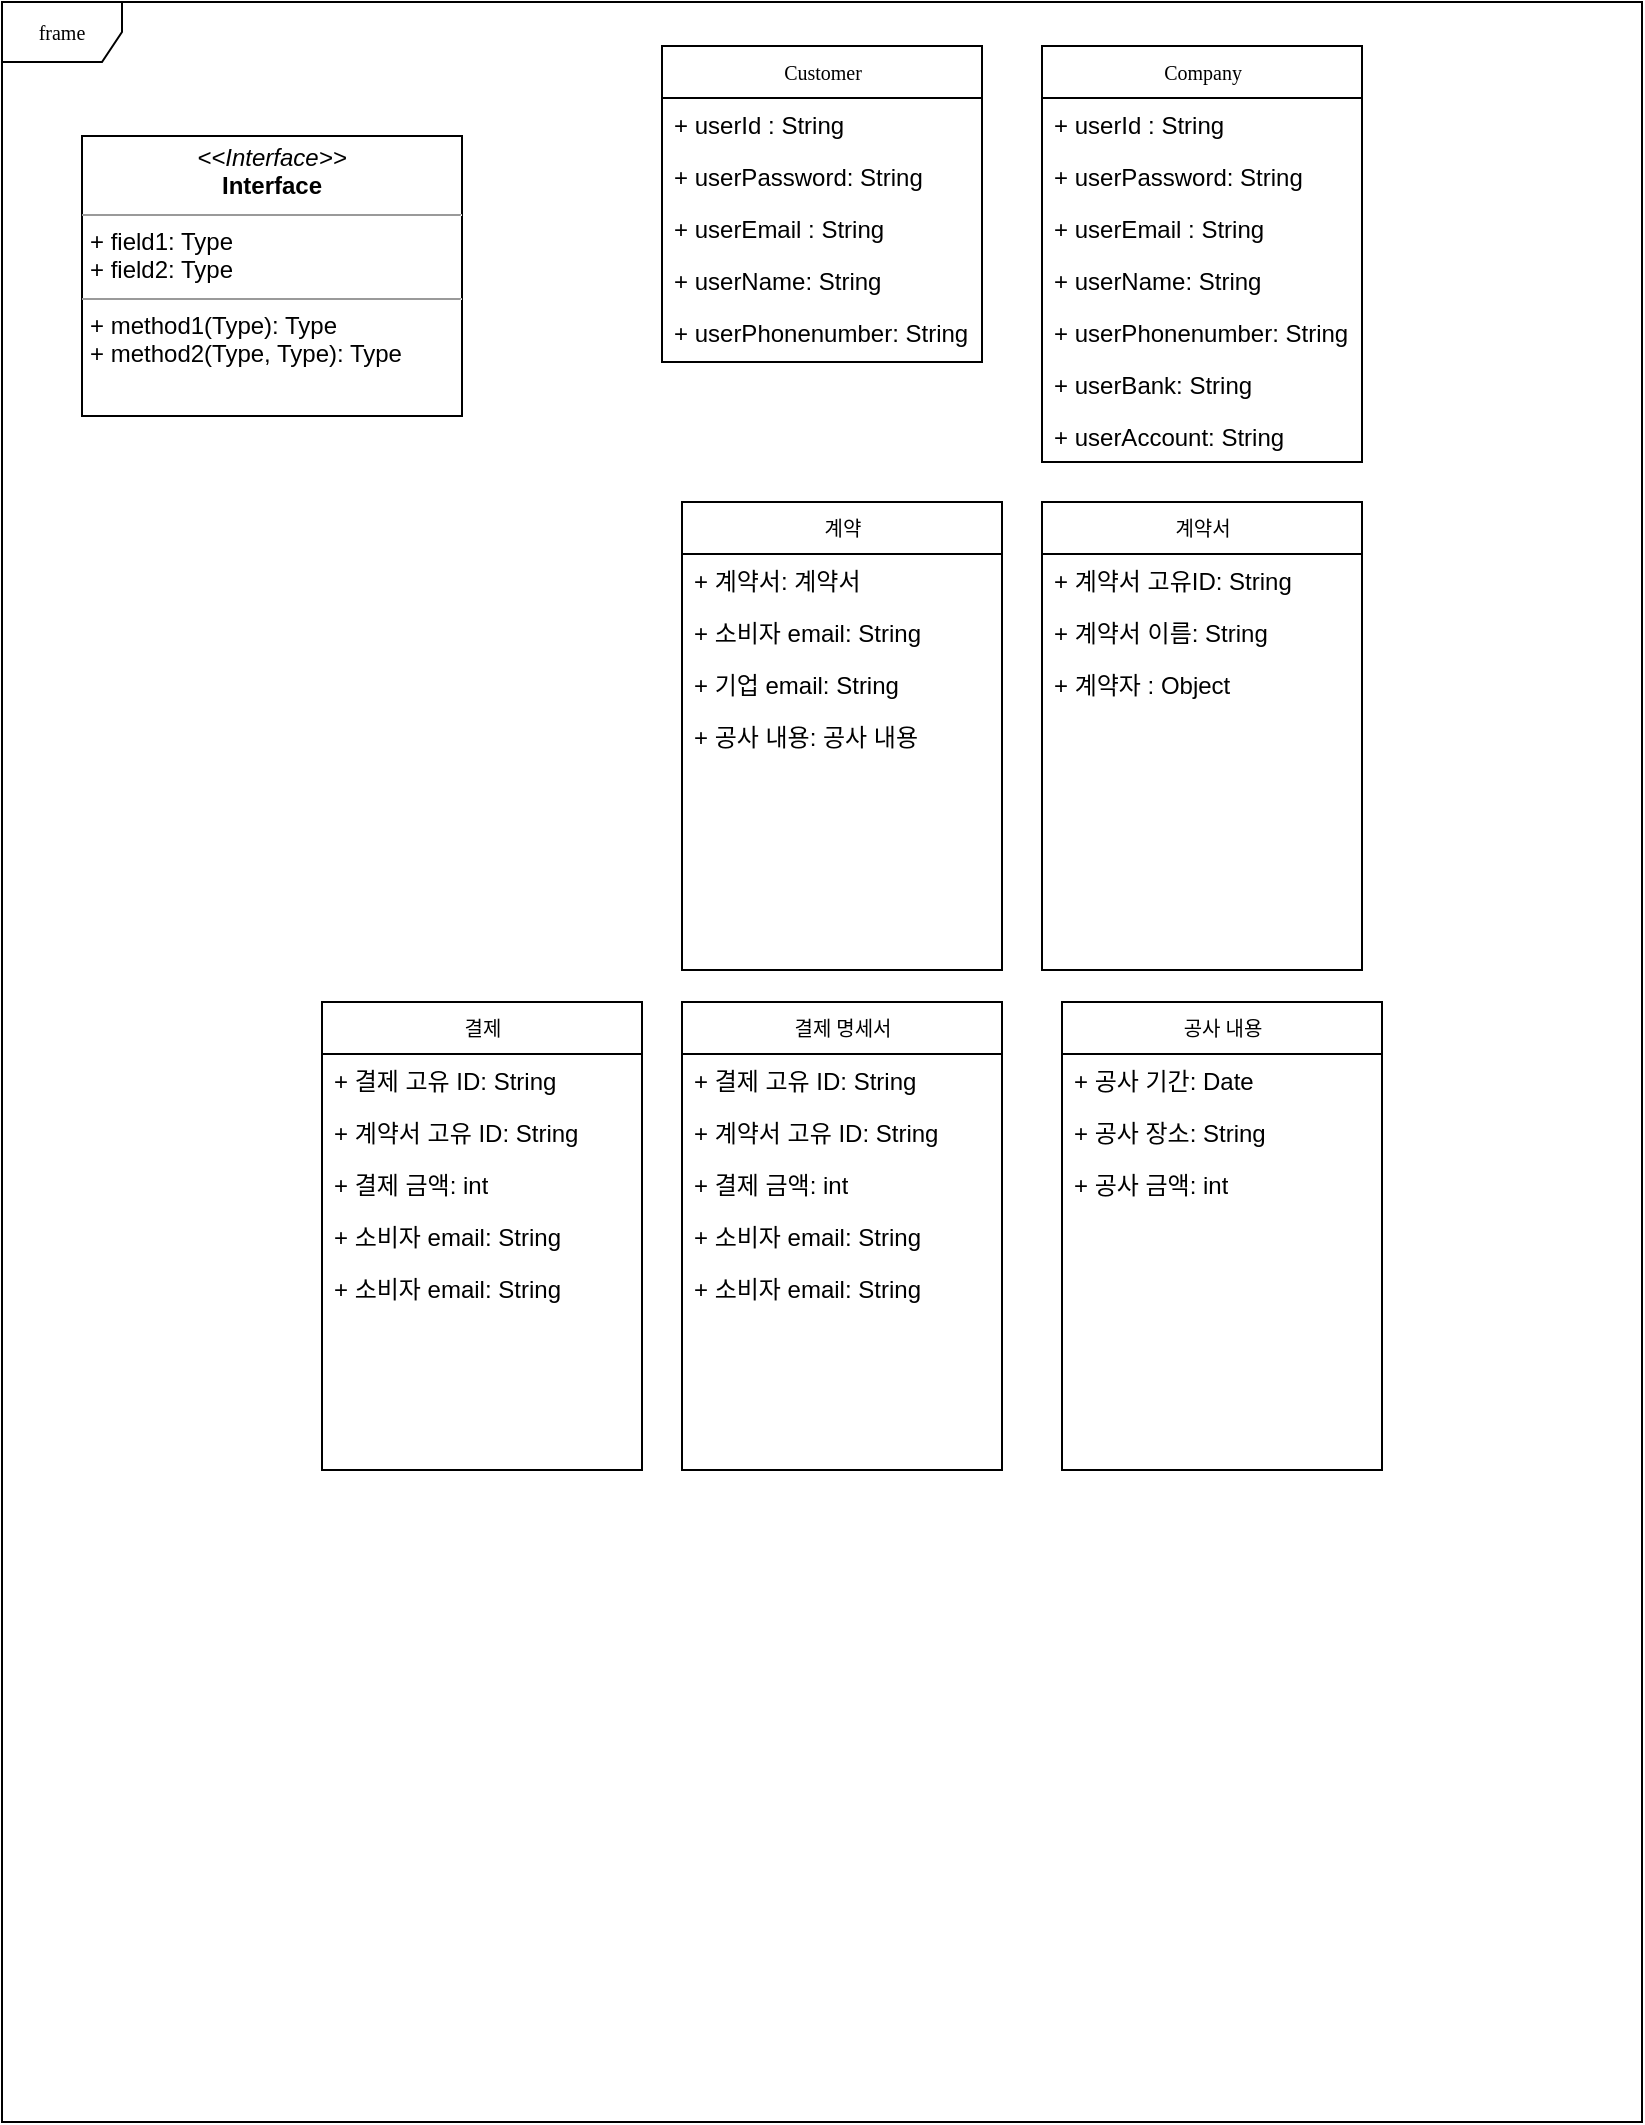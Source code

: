 <mxfile version="14.8.5" type="github">
  <diagram name="Page-1" id="c4acf3e9-155e-7222-9cf6-157b1a14988f">
    <mxGraphModel dx="1422" dy="762" grid="1" gridSize="10" guides="1" tooltips="1" connect="1" arrows="1" fold="1" page="1" pageScale="1" pageWidth="850" pageHeight="1100" background="none" math="0" shadow="0">
      <root>
        <mxCell id="0" />
        <mxCell id="1" parent="0" />
        <mxCell id="17acba5748e5396b-1" value="frame" style="shape=umlFrame;whiteSpace=wrap;html=1;rounded=0;shadow=0;comic=0;labelBackgroundColor=none;strokeWidth=1;fontFamily=Verdana;fontSize=10;align=center;" parent="1" vertex="1">
          <mxGeometry x="20" y="20" width="820" height="1060" as="geometry" />
        </mxCell>
        <mxCell id="17acba5748e5396b-20" value="Customer" style="swimlane;html=1;fontStyle=0;childLayout=stackLayout;horizontal=1;startSize=26;fillColor=none;horizontalStack=0;resizeParent=1;resizeLast=0;collapsible=1;marginBottom=0;swimlaneFillColor=#ffffff;rounded=0;shadow=0;comic=0;labelBackgroundColor=none;strokeWidth=1;fontFamily=Verdana;fontSize=10;align=center;" parent="1" vertex="1">
          <mxGeometry x="350" y="42" width="160" height="158" as="geometry" />
        </mxCell>
        <mxCell id="17acba5748e5396b-21" value="+ userId : String" style="text;html=1;strokeColor=none;fillColor=none;align=left;verticalAlign=top;spacingLeft=4;spacingRight=4;whiteSpace=wrap;overflow=hidden;rotatable=0;points=[[0,0.5],[1,0.5]];portConstraint=eastwest;" parent="17acba5748e5396b-20" vertex="1">
          <mxGeometry y="26" width="160" height="26" as="geometry" />
        </mxCell>
        <mxCell id="17acba5748e5396b-24" value="+ userPassword: String" style="text;html=1;strokeColor=none;fillColor=none;align=left;verticalAlign=top;spacingLeft=4;spacingRight=4;whiteSpace=wrap;overflow=hidden;rotatable=0;points=[[0,0.5],[1,0.5]];portConstraint=eastwest;" parent="17acba5748e5396b-20" vertex="1">
          <mxGeometry y="52" width="160" height="26" as="geometry" />
        </mxCell>
        <mxCell id="17acba5748e5396b-26" value="+ userEmail : String" style="text;html=1;strokeColor=none;fillColor=none;align=left;verticalAlign=top;spacingLeft=4;spacingRight=4;whiteSpace=wrap;overflow=hidden;rotatable=0;points=[[0,0.5],[1,0.5]];portConstraint=eastwest;" parent="17acba5748e5396b-20" vertex="1">
          <mxGeometry y="78" width="160" height="26" as="geometry" />
        </mxCell>
        <mxCell id="krRZJEmSN3m7MDrdvM92-1" value="+ userName: String" style="text;html=1;strokeColor=none;fillColor=none;align=left;verticalAlign=top;spacingLeft=4;spacingRight=4;whiteSpace=wrap;overflow=hidden;rotatable=0;points=[[0,0.5],[1,0.5]];portConstraint=eastwest;" vertex="1" parent="17acba5748e5396b-20">
          <mxGeometry y="104" width="160" height="26" as="geometry" />
        </mxCell>
        <mxCell id="krRZJEmSN3m7MDrdvM92-9" value="+ userPhonenumber: String" style="text;html=1;strokeColor=none;fillColor=none;align=left;verticalAlign=top;spacingLeft=4;spacingRight=4;whiteSpace=wrap;overflow=hidden;rotatable=0;points=[[0,0.5],[1,0.5]];portConstraint=eastwest;" vertex="1" parent="17acba5748e5396b-20">
          <mxGeometry y="130" width="160" height="26" as="geometry" />
        </mxCell>
        <mxCell id="17acba5748e5396b-30" value="계약서" style="swimlane;html=1;fontStyle=0;childLayout=stackLayout;horizontal=1;startSize=26;fillColor=none;horizontalStack=0;resizeParent=1;resizeLast=0;collapsible=1;marginBottom=0;swimlaneFillColor=#ffffff;rounded=0;shadow=0;comic=0;labelBackgroundColor=none;strokeWidth=1;fontFamily=Verdana;fontSize=10;align=center;" parent="1" vertex="1">
          <mxGeometry x="540" y="270" width="160" height="234" as="geometry" />
        </mxCell>
        <mxCell id="17acba5748e5396b-31" value="+ 계약서 고유ID: String" style="text;html=1;strokeColor=none;fillColor=none;align=left;verticalAlign=top;spacingLeft=4;spacingRight=4;whiteSpace=wrap;overflow=hidden;rotatable=0;points=[[0,0.5],[1,0.5]];portConstraint=eastwest;" parent="17acba5748e5396b-30" vertex="1">
          <mxGeometry y="26" width="160" height="26" as="geometry" />
        </mxCell>
        <mxCell id="17acba5748e5396b-32" value="+ 계약서 이름: String" style="text;html=1;strokeColor=none;fillColor=none;align=left;verticalAlign=top;spacingLeft=4;spacingRight=4;whiteSpace=wrap;overflow=hidden;rotatable=0;points=[[0,0.5],[1,0.5]];portConstraint=eastwest;" parent="17acba5748e5396b-30" vertex="1">
          <mxGeometry y="52" width="160" height="26" as="geometry" />
        </mxCell>
        <mxCell id="krRZJEmSN3m7MDrdvM92-41" value="+ 계약자 : Object" style="text;html=1;strokeColor=none;fillColor=none;align=left;verticalAlign=top;spacingLeft=4;spacingRight=4;whiteSpace=wrap;overflow=hidden;rotatable=0;points=[[0,0.5],[1,0.5]];portConstraint=eastwest;" vertex="1" parent="17acba5748e5396b-30">
          <mxGeometry y="78" width="160" height="26" as="geometry" />
        </mxCell>
        <mxCell id="5d2195bd80daf111-18" value="&lt;p style=&quot;margin:0px;margin-top:4px;text-align:center;&quot;&gt;&lt;i&gt;&amp;lt;&amp;lt;Interface&amp;gt;&amp;gt;&lt;/i&gt;&lt;br/&gt;&lt;b&gt;Interface&lt;/b&gt;&lt;/p&gt;&lt;hr size=&quot;1&quot;/&gt;&lt;p style=&quot;margin:0px;margin-left:4px;&quot;&gt;+ field1: Type&lt;br/&gt;+ field2: Type&lt;/p&gt;&lt;hr size=&quot;1&quot;/&gt;&lt;p style=&quot;margin:0px;margin-left:4px;&quot;&gt;+ method1(Type): Type&lt;br/&gt;+ method2(Type, Type): Type&lt;/p&gt;" style="verticalAlign=top;align=left;overflow=fill;fontSize=12;fontFamily=Helvetica;html=1;rounded=0;shadow=0;comic=0;labelBackgroundColor=none;strokeWidth=1" parent="1" vertex="1">
          <mxGeometry x="60" y="87" width="190" height="140" as="geometry" />
        </mxCell>
        <mxCell id="krRZJEmSN3m7MDrdvM92-2" value="Company" style="swimlane;html=1;fontStyle=0;childLayout=stackLayout;horizontal=1;startSize=26;fillColor=none;horizontalStack=0;resizeParent=1;resizeLast=0;collapsible=1;marginBottom=0;swimlaneFillColor=#ffffff;rounded=0;shadow=0;comic=0;labelBackgroundColor=none;strokeWidth=1;fontFamily=Verdana;fontSize=10;align=center;" vertex="1" parent="1">
          <mxGeometry x="540" y="42" width="160" height="208" as="geometry" />
        </mxCell>
        <mxCell id="krRZJEmSN3m7MDrdvM92-3" value="+ userId : String" style="text;html=1;strokeColor=none;fillColor=none;align=left;verticalAlign=top;spacingLeft=4;spacingRight=4;whiteSpace=wrap;overflow=hidden;rotatable=0;points=[[0,0.5],[1,0.5]];portConstraint=eastwest;" vertex="1" parent="krRZJEmSN3m7MDrdvM92-2">
          <mxGeometry y="26" width="160" height="26" as="geometry" />
        </mxCell>
        <mxCell id="krRZJEmSN3m7MDrdvM92-4" value="+ userPassword: String" style="text;html=1;strokeColor=none;fillColor=none;align=left;verticalAlign=top;spacingLeft=4;spacingRight=4;whiteSpace=wrap;overflow=hidden;rotatable=0;points=[[0,0.5],[1,0.5]];portConstraint=eastwest;" vertex="1" parent="krRZJEmSN3m7MDrdvM92-2">
          <mxGeometry y="52" width="160" height="26" as="geometry" />
        </mxCell>
        <mxCell id="krRZJEmSN3m7MDrdvM92-5" value="+ userEmail : String" style="text;html=1;strokeColor=none;fillColor=none;align=left;verticalAlign=top;spacingLeft=4;spacingRight=4;whiteSpace=wrap;overflow=hidden;rotatable=0;points=[[0,0.5],[1,0.5]];portConstraint=eastwest;" vertex="1" parent="krRZJEmSN3m7MDrdvM92-2">
          <mxGeometry y="78" width="160" height="26" as="geometry" />
        </mxCell>
        <mxCell id="krRZJEmSN3m7MDrdvM92-6" value="+ userName: String" style="text;html=1;strokeColor=none;fillColor=none;align=left;verticalAlign=top;spacingLeft=4;spacingRight=4;whiteSpace=wrap;overflow=hidden;rotatable=0;points=[[0,0.5],[1,0.5]];portConstraint=eastwest;" vertex="1" parent="krRZJEmSN3m7MDrdvM92-2">
          <mxGeometry y="104" width="160" height="26" as="geometry" />
        </mxCell>
        <mxCell id="krRZJEmSN3m7MDrdvM92-15" value="+ userPhonenumber: String" style="text;html=1;strokeColor=none;fillColor=none;align=left;verticalAlign=top;spacingLeft=4;spacingRight=4;whiteSpace=wrap;overflow=hidden;rotatable=0;points=[[0,0.5],[1,0.5]];portConstraint=eastwest;" vertex="1" parent="krRZJEmSN3m7MDrdvM92-2">
          <mxGeometry y="130" width="160" height="26" as="geometry" />
        </mxCell>
        <mxCell id="krRZJEmSN3m7MDrdvM92-16" value="+ userBank: String" style="text;html=1;strokeColor=none;fillColor=none;align=left;verticalAlign=top;spacingLeft=4;spacingRight=4;whiteSpace=wrap;overflow=hidden;rotatable=0;points=[[0,0.5],[1,0.5]];portConstraint=eastwest;" vertex="1" parent="krRZJEmSN3m7MDrdvM92-2">
          <mxGeometry y="156" width="160" height="26" as="geometry" />
        </mxCell>
        <mxCell id="krRZJEmSN3m7MDrdvM92-25" value="+ userAccount: String" style="text;html=1;strokeColor=none;fillColor=none;align=left;verticalAlign=top;spacingLeft=4;spacingRight=4;whiteSpace=wrap;overflow=hidden;rotatable=0;points=[[0,0.5],[1,0.5]];portConstraint=eastwest;" vertex="1" parent="krRZJEmSN3m7MDrdvM92-2">
          <mxGeometry y="182" width="160" height="26" as="geometry" />
        </mxCell>
        <mxCell id="krRZJEmSN3m7MDrdvM92-26" value="계약" style="swimlane;html=1;fontStyle=0;childLayout=stackLayout;horizontal=1;startSize=26;fillColor=none;horizontalStack=0;resizeParent=1;resizeLast=0;collapsible=1;marginBottom=0;swimlaneFillColor=#ffffff;rounded=0;shadow=0;comic=0;labelBackgroundColor=none;strokeWidth=1;fontFamily=Verdana;fontSize=10;align=center;" vertex="1" parent="1">
          <mxGeometry x="360" y="270" width="160" height="234" as="geometry" />
        </mxCell>
        <mxCell id="krRZJEmSN3m7MDrdvM92-27" value="+ 계약서: 계약서" style="text;html=1;strokeColor=none;fillColor=none;align=left;verticalAlign=top;spacingLeft=4;spacingRight=4;whiteSpace=wrap;overflow=hidden;rotatable=0;points=[[0,0.5],[1,0.5]];portConstraint=eastwest;" vertex="1" parent="krRZJEmSN3m7MDrdvM92-26">
          <mxGeometry y="26" width="160" height="26" as="geometry" />
        </mxCell>
        <mxCell id="krRZJEmSN3m7MDrdvM92-28" value="+ 소비자 email: String" style="text;html=1;strokeColor=none;fillColor=none;align=left;verticalAlign=top;spacingLeft=4;spacingRight=4;whiteSpace=wrap;overflow=hidden;rotatable=0;points=[[0,0.5],[1,0.5]];portConstraint=eastwest;" vertex="1" parent="krRZJEmSN3m7MDrdvM92-26">
          <mxGeometry y="52" width="160" height="26" as="geometry" />
        </mxCell>
        <mxCell id="krRZJEmSN3m7MDrdvM92-29" value="+ 기업 email: String" style="text;html=1;strokeColor=none;fillColor=none;align=left;verticalAlign=top;spacingLeft=4;spacingRight=4;whiteSpace=wrap;overflow=hidden;rotatable=0;points=[[0,0.5],[1,0.5]];portConstraint=eastwest;" vertex="1" parent="krRZJEmSN3m7MDrdvM92-26">
          <mxGeometry y="78" width="160" height="26" as="geometry" />
        </mxCell>
        <mxCell id="krRZJEmSN3m7MDrdvM92-34" value="+ 공사 내용: 공사 내용" style="text;html=1;strokeColor=none;fillColor=none;align=left;verticalAlign=top;spacingLeft=4;spacingRight=4;whiteSpace=wrap;overflow=hidden;rotatable=0;points=[[0,0.5],[1,0.5]];portConstraint=eastwest;" vertex="1" parent="krRZJEmSN3m7MDrdvM92-26">
          <mxGeometry y="104" width="160" height="26" as="geometry" />
        </mxCell>
        <mxCell id="krRZJEmSN3m7MDrdvM92-30" value="공사 내용" style="swimlane;html=1;fontStyle=0;childLayout=stackLayout;horizontal=1;startSize=26;fillColor=none;horizontalStack=0;resizeParent=1;resizeLast=0;collapsible=1;marginBottom=0;swimlaneFillColor=#ffffff;rounded=0;shadow=0;comic=0;labelBackgroundColor=none;strokeWidth=1;fontFamily=Verdana;fontSize=10;align=center;" vertex="1" parent="1">
          <mxGeometry x="550" y="520" width="160" height="234" as="geometry" />
        </mxCell>
        <mxCell id="krRZJEmSN3m7MDrdvM92-31" value="+ 공사 기간: Date" style="text;html=1;strokeColor=none;fillColor=none;align=left;verticalAlign=top;spacingLeft=4;spacingRight=4;whiteSpace=wrap;overflow=hidden;rotatable=0;points=[[0,0.5],[1,0.5]];portConstraint=eastwest;" vertex="1" parent="krRZJEmSN3m7MDrdvM92-30">
          <mxGeometry y="26" width="160" height="26" as="geometry" />
        </mxCell>
        <mxCell id="krRZJEmSN3m7MDrdvM92-32" value="+ 공사 장소: String" style="text;html=1;strokeColor=none;fillColor=none;align=left;verticalAlign=top;spacingLeft=4;spacingRight=4;whiteSpace=wrap;overflow=hidden;rotatable=0;points=[[0,0.5],[1,0.5]];portConstraint=eastwest;" vertex="1" parent="krRZJEmSN3m7MDrdvM92-30">
          <mxGeometry y="52" width="160" height="26" as="geometry" />
        </mxCell>
        <mxCell id="krRZJEmSN3m7MDrdvM92-33" value="+ 공사 금액: int" style="text;html=1;strokeColor=none;fillColor=none;align=left;verticalAlign=top;spacingLeft=4;spacingRight=4;whiteSpace=wrap;overflow=hidden;rotatable=0;points=[[0,0.5],[1,0.5]];portConstraint=eastwest;" vertex="1" parent="krRZJEmSN3m7MDrdvM92-30">
          <mxGeometry y="78" width="160" height="26" as="geometry" />
        </mxCell>
        <mxCell id="krRZJEmSN3m7MDrdvM92-35" value="결제 명세서" style="swimlane;html=1;fontStyle=0;childLayout=stackLayout;horizontal=1;startSize=26;fillColor=none;horizontalStack=0;resizeParent=1;resizeLast=0;collapsible=1;marginBottom=0;swimlaneFillColor=#ffffff;rounded=0;shadow=0;comic=0;labelBackgroundColor=none;strokeWidth=1;fontFamily=Verdana;fontSize=10;align=center;" vertex="1" parent="1">
          <mxGeometry x="360" y="520" width="160" height="234" as="geometry" />
        </mxCell>
        <mxCell id="krRZJEmSN3m7MDrdvM92-36" value="+ 결제 고유 ID: String" style="text;html=1;strokeColor=none;fillColor=none;align=left;verticalAlign=top;spacingLeft=4;spacingRight=4;whiteSpace=wrap;overflow=hidden;rotatable=0;points=[[0,0.5],[1,0.5]];portConstraint=eastwest;" vertex="1" parent="krRZJEmSN3m7MDrdvM92-35">
          <mxGeometry y="26" width="160" height="26" as="geometry" />
        </mxCell>
        <mxCell id="krRZJEmSN3m7MDrdvM92-37" value="+ 계약서 고유 ID: String" style="text;html=1;strokeColor=none;fillColor=none;align=left;verticalAlign=top;spacingLeft=4;spacingRight=4;whiteSpace=wrap;overflow=hidden;rotatable=0;points=[[0,0.5],[1,0.5]];portConstraint=eastwest;" vertex="1" parent="krRZJEmSN3m7MDrdvM92-35">
          <mxGeometry y="52" width="160" height="26" as="geometry" />
        </mxCell>
        <mxCell id="krRZJEmSN3m7MDrdvM92-38" value="+ 결제 금액: int" style="text;html=1;strokeColor=none;fillColor=none;align=left;verticalAlign=top;spacingLeft=4;spacingRight=4;whiteSpace=wrap;overflow=hidden;rotatable=0;points=[[0,0.5],[1,0.5]];portConstraint=eastwest;" vertex="1" parent="krRZJEmSN3m7MDrdvM92-35">
          <mxGeometry y="78" width="160" height="26" as="geometry" />
        </mxCell>
        <mxCell id="krRZJEmSN3m7MDrdvM92-39" value="+ 소비자 email: String" style="text;html=1;strokeColor=none;fillColor=none;align=left;verticalAlign=top;spacingLeft=4;spacingRight=4;whiteSpace=wrap;overflow=hidden;rotatable=0;points=[[0,0.5],[1,0.5]];portConstraint=eastwest;" vertex="1" parent="krRZJEmSN3m7MDrdvM92-35">
          <mxGeometry y="104" width="160" height="26" as="geometry" />
        </mxCell>
        <mxCell id="krRZJEmSN3m7MDrdvM92-40" value="+ 소비자 email: String" style="text;html=1;strokeColor=none;fillColor=none;align=left;verticalAlign=top;spacingLeft=4;spacingRight=4;whiteSpace=wrap;overflow=hidden;rotatable=0;points=[[0,0.5],[1,0.5]];portConstraint=eastwest;" vertex="1" parent="krRZJEmSN3m7MDrdvM92-35">
          <mxGeometry y="130" width="160" height="26" as="geometry" />
        </mxCell>
        <mxCell id="krRZJEmSN3m7MDrdvM92-43" value="결제" style="swimlane;html=1;fontStyle=0;childLayout=stackLayout;horizontal=1;startSize=26;fillColor=none;horizontalStack=0;resizeParent=1;resizeLast=0;collapsible=1;marginBottom=0;swimlaneFillColor=#ffffff;rounded=0;shadow=0;comic=0;labelBackgroundColor=none;strokeWidth=1;fontFamily=Verdana;fontSize=10;align=center;" vertex="1" parent="1">
          <mxGeometry x="180" y="520" width="160" height="234" as="geometry" />
        </mxCell>
        <mxCell id="krRZJEmSN3m7MDrdvM92-44" value="+ 결제 고유 ID: String" style="text;html=1;strokeColor=none;fillColor=none;align=left;verticalAlign=top;spacingLeft=4;spacingRight=4;whiteSpace=wrap;overflow=hidden;rotatable=0;points=[[0,0.5],[1,0.5]];portConstraint=eastwest;" vertex="1" parent="krRZJEmSN3m7MDrdvM92-43">
          <mxGeometry y="26" width="160" height="26" as="geometry" />
        </mxCell>
        <mxCell id="krRZJEmSN3m7MDrdvM92-45" value="+ 계약서 고유 ID: String" style="text;html=1;strokeColor=none;fillColor=none;align=left;verticalAlign=top;spacingLeft=4;spacingRight=4;whiteSpace=wrap;overflow=hidden;rotatable=0;points=[[0,0.5],[1,0.5]];portConstraint=eastwest;" vertex="1" parent="krRZJEmSN3m7MDrdvM92-43">
          <mxGeometry y="52" width="160" height="26" as="geometry" />
        </mxCell>
        <mxCell id="krRZJEmSN3m7MDrdvM92-46" value="+ 결제 금액: int" style="text;html=1;strokeColor=none;fillColor=none;align=left;verticalAlign=top;spacingLeft=4;spacingRight=4;whiteSpace=wrap;overflow=hidden;rotatable=0;points=[[0,0.5],[1,0.5]];portConstraint=eastwest;" vertex="1" parent="krRZJEmSN3m7MDrdvM92-43">
          <mxGeometry y="78" width="160" height="26" as="geometry" />
        </mxCell>
        <mxCell id="krRZJEmSN3m7MDrdvM92-47" value="+ 소비자 email: String" style="text;html=1;strokeColor=none;fillColor=none;align=left;verticalAlign=top;spacingLeft=4;spacingRight=4;whiteSpace=wrap;overflow=hidden;rotatable=0;points=[[0,0.5],[1,0.5]];portConstraint=eastwest;" vertex="1" parent="krRZJEmSN3m7MDrdvM92-43">
          <mxGeometry y="104" width="160" height="26" as="geometry" />
        </mxCell>
        <mxCell id="krRZJEmSN3m7MDrdvM92-48" value="+ 소비자 email: String" style="text;html=1;strokeColor=none;fillColor=none;align=left;verticalAlign=top;spacingLeft=4;spacingRight=4;whiteSpace=wrap;overflow=hidden;rotatable=0;points=[[0,0.5],[1,0.5]];portConstraint=eastwest;" vertex="1" parent="krRZJEmSN3m7MDrdvM92-43">
          <mxGeometry y="130" width="160" height="26" as="geometry" />
        </mxCell>
      </root>
    </mxGraphModel>
  </diagram>
</mxfile>
